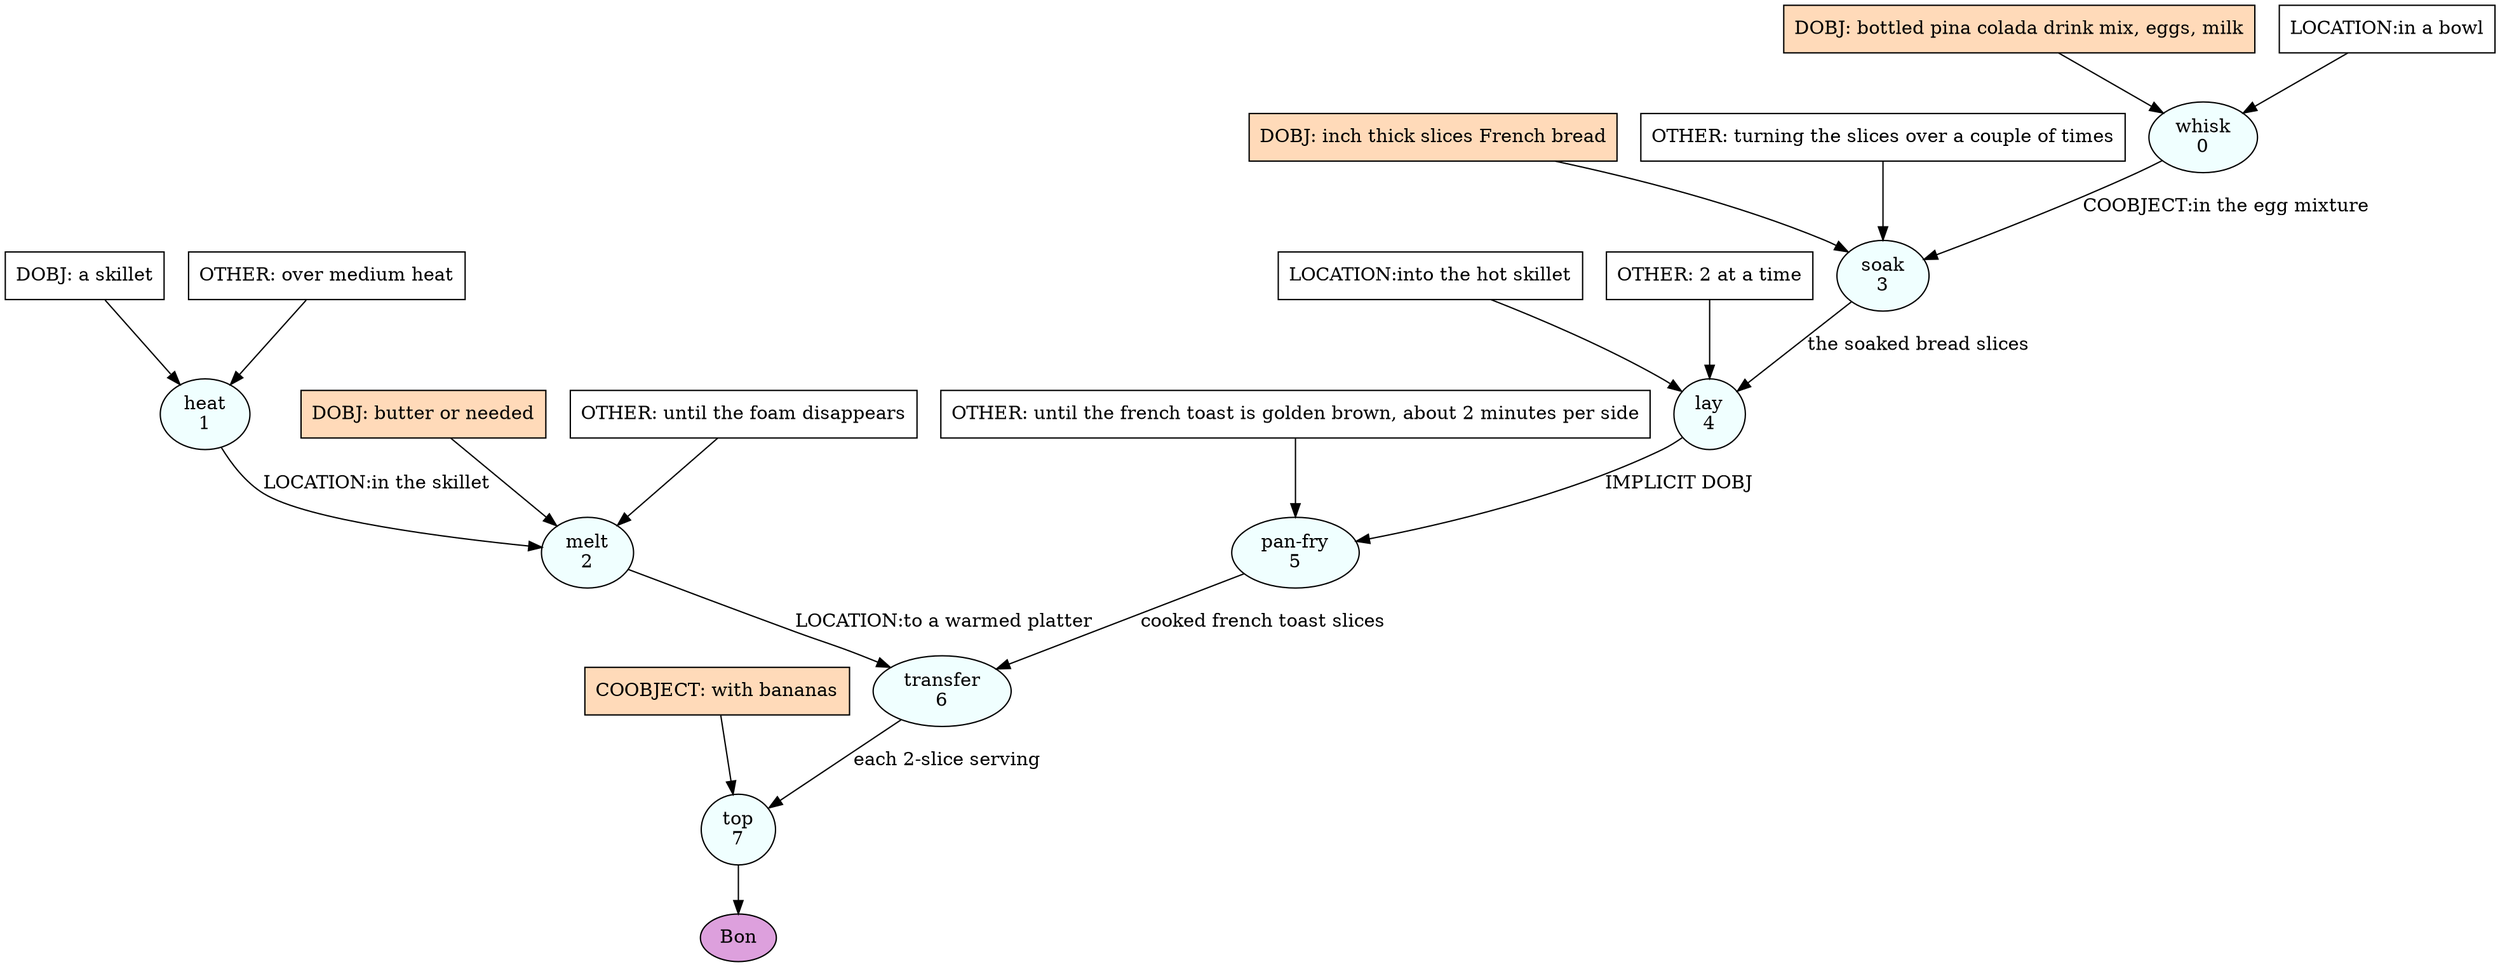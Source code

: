 digraph recipe {
E0[label="whisk
0", shape=oval, style=filled, fillcolor=azure]
E1[label="heat
1", shape=oval, style=filled, fillcolor=azure]
E2[label="melt
2", shape=oval, style=filled, fillcolor=azure]
E3[label="soak
3", shape=oval, style=filled, fillcolor=azure]
E4[label="lay
4", shape=oval, style=filled, fillcolor=azure]
E5[label="pan-fry
5", shape=oval, style=filled, fillcolor=azure]
E6[label="transfer
6", shape=oval, style=filled, fillcolor=azure]
E7[label="top
7", shape=oval, style=filled, fillcolor=azure]
D1[label="DOBJ: a skillet", shape=box, style=filled, fillcolor=white]
D1 -> E1
O1_0[label="OTHER: over medium heat", shape=box, style=filled, fillcolor=white]
O1_0 -> E1
D0[label="DOBJ: bottled pina colada drink mix, eggs, milk", shape=box, style=filled, fillcolor=peachpuff]
D0 -> E0
P0_0[label="LOCATION:in a bowl", shape=box, style=filled, fillcolor=white]
P0_0 -> E0
D2_ing[label="DOBJ: butter or needed", shape=box, style=filled, fillcolor=peachpuff]
D2_ing -> E2
E1 -> E2 [label="LOCATION:in the skillet"]
O2_0_0[label="OTHER: until the foam disappears", shape=box, style=filled, fillcolor=white]
O2_0_0 -> E2
D3_ing[label="DOBJ: inch thick slices French bread", shape=box, style=filled, fillcolor=peachpuff]
D3_ing -> E3
E0 -> E3 [label="COOBJECT:in the egg mixture"]
O3_0_0[label="OTHER: turning the slices over a couple of times", shape=box, style=filled, fillcolor=white]
O3_0_0 -> E3
E3 -> E4 [label="the soaked bread slices"]
P4_0_0[label="LOCATION:into the hot skillet", shape=box, style=filled, fillcolor=white]
P4_0_0 -> E4
O4_0_0[label="OTHER: 2 at a time", shape=box, style=filled, fillcolor=white]
O4_0_0 -> E4
E4 -> E5 [label="IMPLICIT DOBJ"]
O5_0_0[label="OTHER: until the french toast is golden brown, about 2 minutes per side", shape=box, style=filled, fillcolor=white]
O5_0_0 -> E5
E5 -> E6 [label="cooked french toast slices"]
E2 -> E6 [label="LOCATION:to a warmed platter"]
E6 -> E7 [label="each 2-slice serving"]
P7_0_ing[label="COOBJECT: with bananas", shape=box, style=filled, fillcolor=peachpuff]
P7_0_ing -> E7
EOR[label="Bon", shape=oval, style=filled, fillcolor=plum]
E7 -> EOR
}
